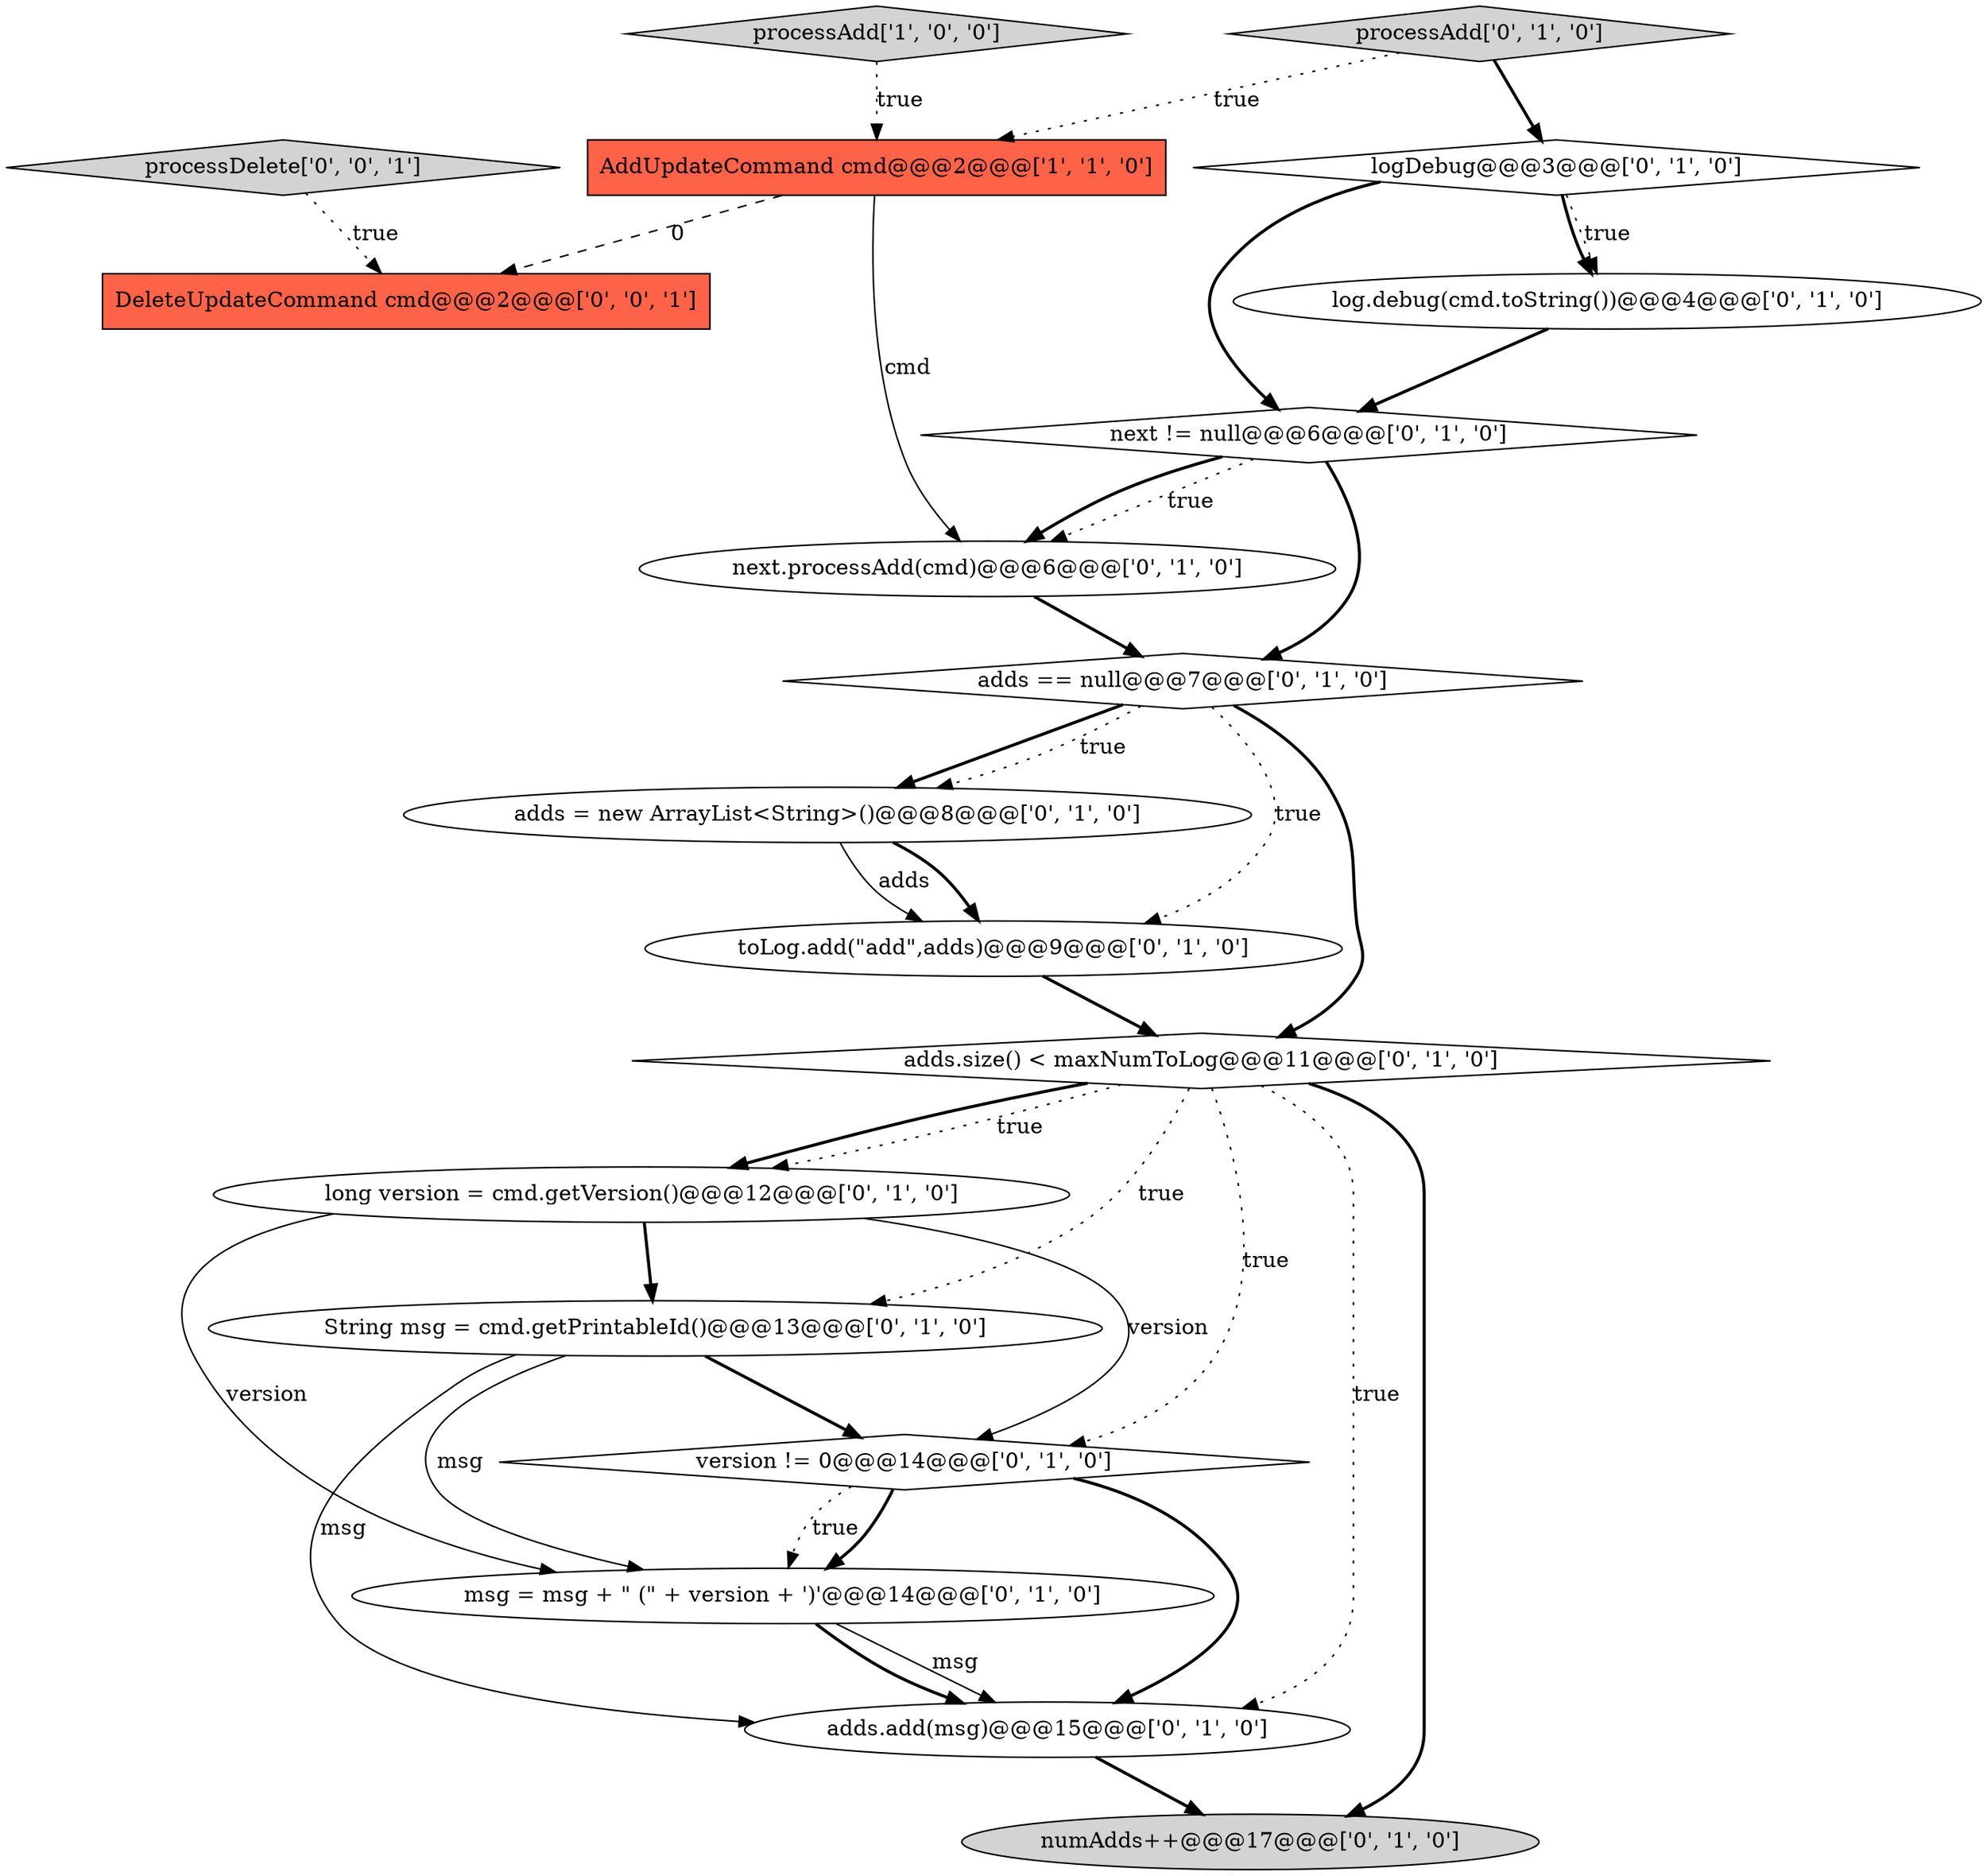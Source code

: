 digraph {
3 [style = filled, label = "adds = new ArrayList<String>()@@@8@@@['0', '1', '0']", fillcolor = white, shape = ellipse image = "AAA0AAABBB2BBB"];
16 [style = filled, label = "adds == null@@@7@@@['0', '1', '0']", fillcolor = white, shape = diamond image = "AAA0AAABBB2BBB"];
7 [style = filled, label = "log.debug(cmd.toString())@@@4@@@['0', '1', '0']", fillcolor = white, shape = ellipse image = "AAA1AAABBB2BBB"];
11 [style = filled, label = "adds.size() < maxNumToLog@@@11@@@['0', '1', '0']", fillcolor = white, shape = diamond image = "AAA0AAABBB2BBB"];
13 [style = filled, label = "processAdd['0', '1', '0']", fillcolor = lightgray, shape = diamond image = "AAA0AAABBB2BBB"];
5 [style = filled, label = "version != 0@@@14@@@['0', '1', '0']", fillcolor = white, shape = diamond image = "AAA0AAABBB2BBB"];
9 [style = filled, label = "next != null@@@6@@@['0', '1', '0']", fillcolor = white, shape = diamond image = "AAA0AAABBB2BBB"];
15 [style = filled, label = "adds.add(msg)@@@15@@@['0', '1', '0']", fillcolor = white, shape = ellipse image = "AAA0AAABBB2BBB"];
14 [style = filled, label = "long version = cmd.getVersion()@@@12@@@['0', '1', '0']", fillcolor = white, shape = ellipse image = "AAA0AAABBB2BBB"];
4 [style = filled, label = "String msg = cmd.getPrintableId()@@@13@@@['0', '1', '0']", fillcolor = white, shape = ellipse image = "AAA0AAABBB2BBB"];
10 [style = filled, label = "next.processAdd(cmd)@@@6@@@['0', '1', '0']", fillcolor = white, shape = ellipse image = "AAA1AAABBB2BBB"];
17 [style = filled, label = "processDelete['0', '0', '1']", fillcolor = lightgray, shape = diamond image = "AAA0AAABBB3BBB"];
2 [style = filled, label = "numAdds++@@@17@@@['0', '1', '0']", fillcolor = lightgray, shape = ellipse image = "AAA0AAABBB2BBB"];
0 [style = filled, label = "AddUpdateCommand cmd@@@2@@@['1', '1', '0']", fillcolor = tomato, shape = box image = "AAA0AAABBB1BBB"];
6 [style = filled, label = "toLog.add(\"add\",adds)@@@9@@@['0', '1', '0']", fillcolor = white, shape = ellipse image = "AAA0AAABBB2BBB"];
18 [style = filled, label = "DeleteUpdateCommand cmd@@@2@@@['0', '0', '1']", fillcolor = tomato, shape = box image = "AAA0AAABBB3BBB"];
1 [style = filled, label = "processAdd['1', '0', '0']", fillcolor = lightgray, shape = diamond image = "AAA0AAABBB1BBB"];
12 [style = filled, label = "logDebug@@@3@@@['0', '1', '0']", fillcolor = white, shape = diamond image = "AAA1AAABBB2BBB"];
8 [style = filled, label = "msg = msg + \" (\" + version + ')'@@@14@@@['0', '1', '0']", fillcolor = white, shape = ellipse image = "AAA0AAABBB2BBB"];
10->16 [style = bold, label=""];
5->8 [style = dotted, label="true"];
12->7 [style = dotted, label="true"];
17->18 [style = dotted, label="true"];
12->7 [style = bold, label=""];
5->8 [style = bold, label=""];
1->0 [style = dotted, label="true"];
7->9 [style = bold, label=""];
9->16 [style = bold, label=""];
6->11 [style = bold, label=""];
4->5 [style = bold, label=""];
14->5 [style = solid, label="version"];
11->14 [style = bold, label=""];
11->2 [style = bold, label=""];
15->2 [style = bold, label=""];
9->10 [style = dotted, label="true"];
16->6 [style = dotted, label="true"];
3->6 [style = bold, label=""];
12->9 [style = bold, label=""];
13->12 [style = bold, label=""];
0->10 [style = solid, label="cmd"];
11->14 [style = dotted, label="true"];
16->3 [style = bold, label=""];
4->15 [style = solid, label="msg"];
8->15 [style = solid, label="msg"];
13->0 [style = dotted, label="true"];
4->8 [style = solid, label="msg"];
11->15 [style = dotted, label="true"];
11->4 [style = dotted, label="true"];
9->10 [style = bold, label=""];
14->4 [style = bold, label=""];
3->6 [style = solid, label="adds"];
14->8 [style = solid, label="version"];
16->11 [style = bold, label=""];
0->18 [style = dashed, label="0"];
16->3 [style = dotted, label="true"];
8->15 [style = bold, label=""];
5->15 [style = bold, label=""];
11->5 [style = dotted, label="true"];
}
